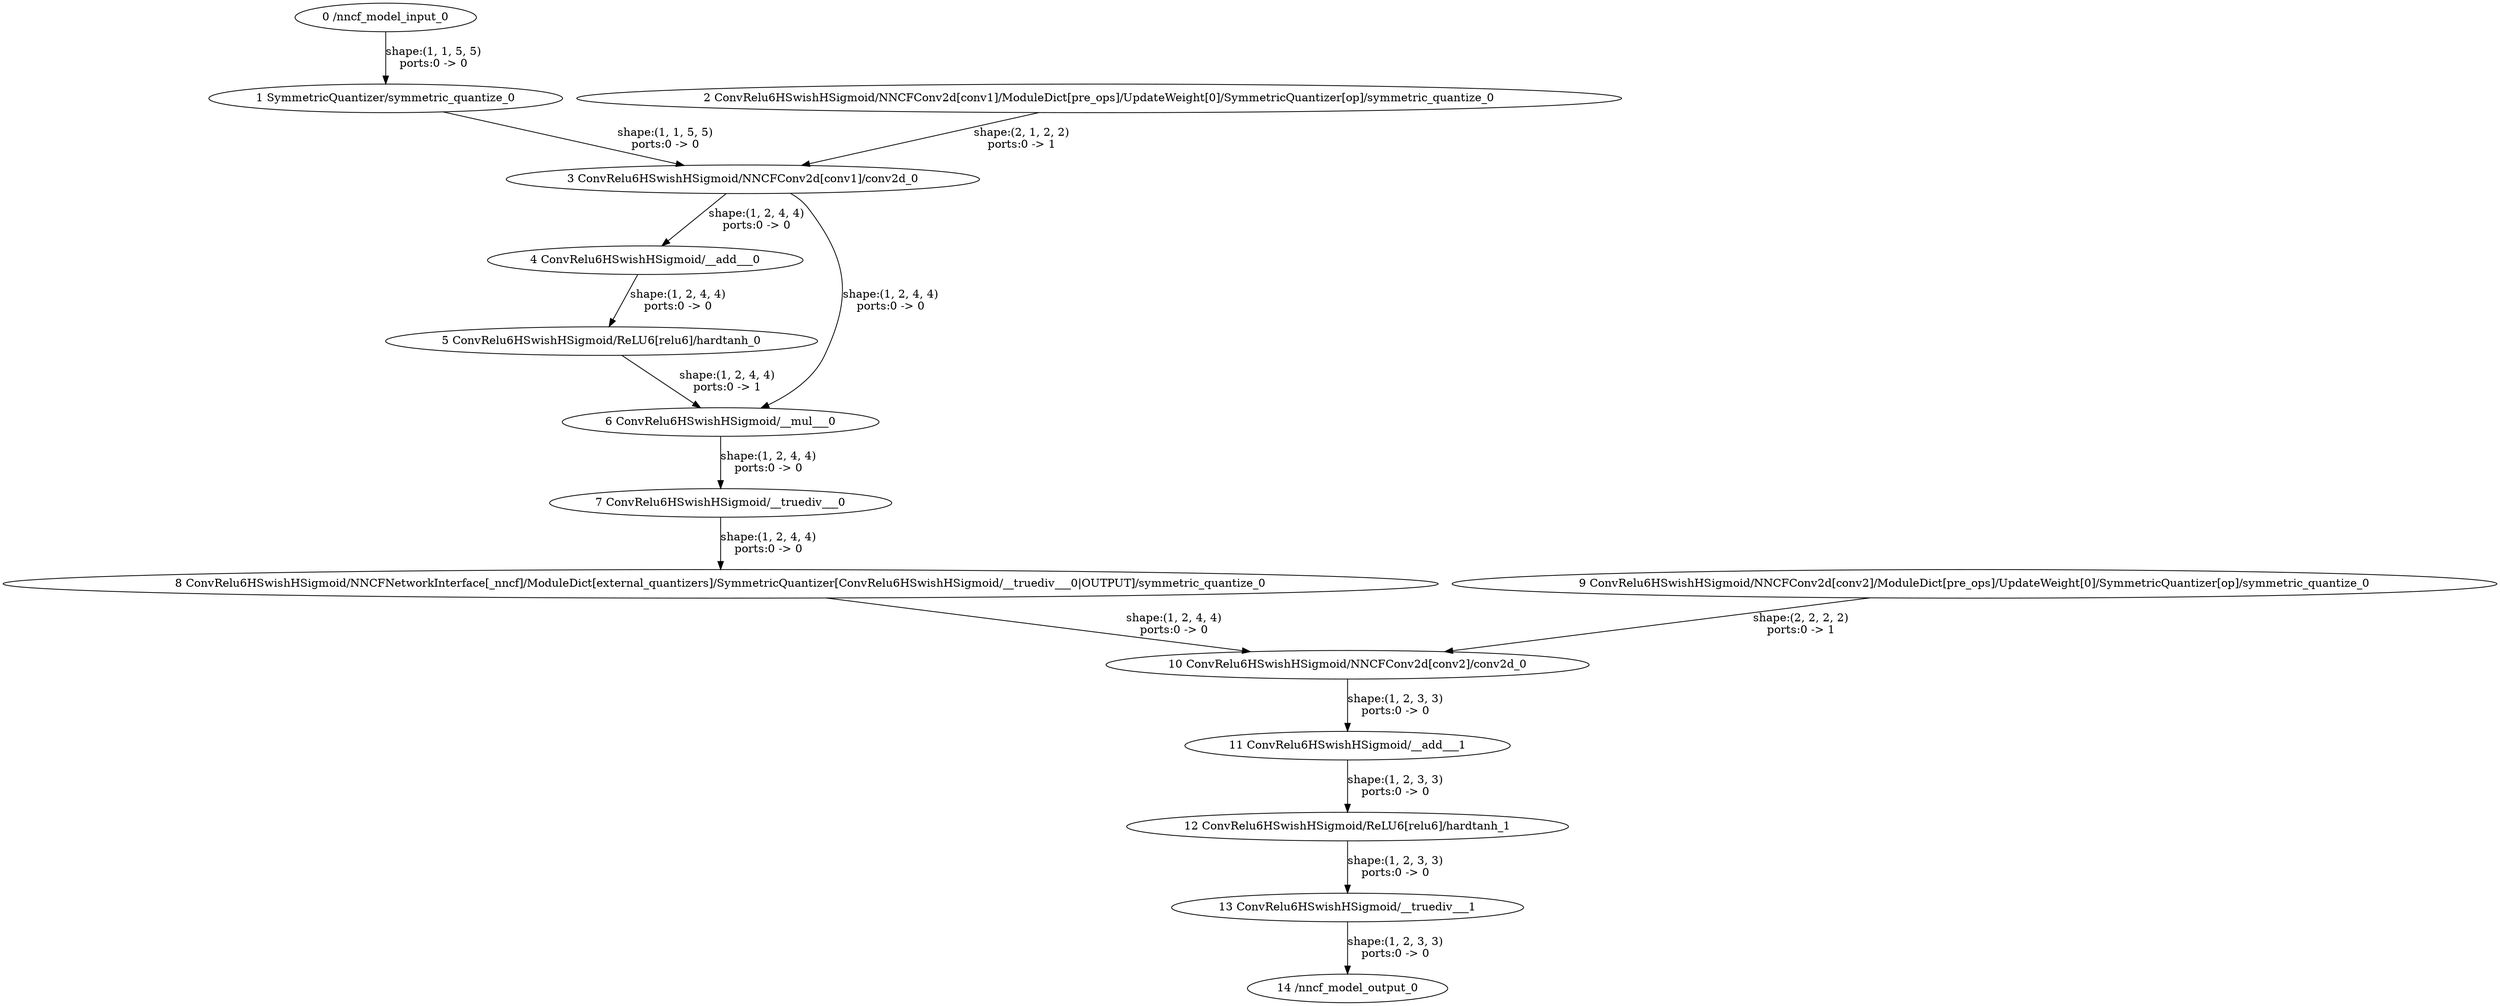 strict digraph  {
"0 /nncf_model_input_0" [id=0, type=nncf_model_input];
"1 SymmetricQuantizer/symmetric_quantize_0" [id=1, type=symmetric_quantize];
"2 ConvRelu6HSwishHSigmoid/NNCFConv2d[conv1]/ModuleDict[pre_ops]/UpdateWeight[0]/SymmetricQuantizer[op]/symmetric_quantize_0" [id=2, type=symmetric_quantize];
"3 ConvRelu6HSwishHSigmoid/NNCFConv2d[conv1]/conv2d_0" [id=3, type=conv2d];
"4 ConvRelu6HSwishHSigmoid/__add___0" [id=4, type=__add__];
"5 ConvRelu6HSwishHSigmoid/ReLU6[relu6]/hardtanh_0" [id=5, type=hardtanh];
"6 ConvRelu6HSwishHSigmoid/__mul___0" [id=6, type=__mul__];
"7 ConvRelu6HSwishHSigmoid/__truediv___0" [id=7, type=__truediv__];
"8 ConvRelu6HSwishHSigmoid/NNCFNetworkInterface[_nncf]/ModuleDict[external_quantizers]/SymmetricQuantizer[ConvRelu6HSwishHSigmoid/__truediv___0|OUTPUT]/symmetric_quantize_0" [id=8, type=symmetric_quantize];
"9 ConvRelu6HSwishHSigmoid/NNCFConv2d[conv2]/ModuleDict[pre_ops]/UpdateWeight[0]/SymmetricQuantizer[op]/symmetric_quantize_0" [id=9, type=symmetric_quantize];
"10 ConvRelu6HSwishHSigmoid/NNCFConv2d[conv2]/conv2d_0" [id=10, type=conv2d];
"11 ConvRelu6HSwishHSigmoid/__add___1" [id=11, type=__add__];
"12 ConvRelu6HSwishHSigmoid/ReLU6[relu6]/hardtanh_1" [id=12, type=hardtanh];
"13 ConvRelu6HSwishHSigmoid/__truediv___1" [id=13, type=__truediv__];
"14 /nncf_model_output_0" [id=14, type=nncf_model_output];
"0 /nncf_model_input_0" -> "1 SymmetricQuantizer/symmetric_quantize_0"  [label="shape:(1, 1, 5, 5)\nports:0 -> 0", style=solid];
"1 SymmetricQuantizer/symmetric_quantize_0" -> "3 ConvRelu6HSwishHSigmoid/NNCFConv2d[conv1]/conv2d_0"  [label="shape:(1, 1, 5, 5)\nports:0 -> 0", style=solid];
"2 ConvRelu6HSwishHSigmoid/NNCFConv2d[conv1]/ModuleDict[pre_ops]/UpdateWeight[0]/SymmetricQuantizer[op]/symmetric_quantize_0" -> "3 ConvRelu6HSwishHSigmoid/NNCFConv2d[conv1]/conv2d_0"  [label="shape:(2, 1, 2, 2)\nports:0 -> 1", style=solid];
"3 ConvRelu6HSwishHSigmoid/NNCFConv2d[conv1]/conv2d_0" -> "4 ConvRelu6HSwishHSigmoid/__add___0"  [label="shape:(1, 2, 4, 4)\nports:0 -> 0", style=solid];
"3 ConvRelu6HSwishHSigmoid/NNCFConv2d[conv1]/conv2d_0" -> "6 ConvRelu6HSwishHSigmoid/__mul___0"  [label="shape:(1, 2, 4, 4)\nports:0 -> 0", style=solid];
"4 ConvRelu6HSwishHSigmoid/__add___0" -> "5 ConvRelu6HSwishHSigmoid/ReLU6[relu6]/hardtanh_0"  [label="shape:(1, 2, 4, 4)\nports:0 -> 0", style=solid];
"5 ConvRelu6HSwishHSigmoid/ReLU6[relu6]/hardtanh_0" -> "6 ConvRelu6HSwishHSigmoid/__mul___0"  [label="shape:(1, 2, 4, 4)\nports:0 -> 1", style=solid];
"6 ConvRelu6HSwishHSigmoid/__mul___0" -> "7 ConvRelu6HSwishHSigmoid/__truediv___0"  [label="shape:(1, 2, 4, 4)\nports:0 -> 0", style=solid];
"7 ConvRelu6HSwishHSigmoid/__truediv___0" -> "8 ConvRelu6HSwishHSigmoid/NNCFNetworkInterface[_nncf]/ModuleDict[external_quantizers]/SymmetricQuantizer[ConvRelu6HSwishHSigmoid/__truediv___0|OUTPUT]/symmetric_quantize_0"  [label="shape:(1, 2, 4, 4)\nports:0 -> 0", style=solid];
"8 ConvRelu6HSwishHSigmoid/NNCFNetworkInterface[_nncf]/ModuleDict[external_quantizers]/SymmetricQuantizer[ConvRelu6HSwishHSigmoid/__truediv___0|OUTPUT]/symmetric_quantize_0" -> "10 ConvRelu6HSwishHSigmoid/NNCFConv2d[conv2]/conv2d_0"  [label="shape:(1, 2, 4, 4)\nports:0 -> 0", style=solid];
"9 ConvRelu6HSwishHSigmoid/NNCFConv2d[conv2]/ModuleDict[pre_ops]/UpdateWeight[0]/SymmetricQuantizer[op]/symmetric_quantize_0" -> "10 ConvRelu6HSwishHSigmoid/NNCFConv2d[conv2]/conv2d_0"  [label="shape:(2, 2, 2, 2)\nports:0 -> 1", style=solid];
"10 ConvRelu6HSwishHSigmoid/NNCFConv2d[conv2]/conv2d_0" -> "11 ConvRelu6HSwishHSigmoid/__add___1"  [label="shape:(1, 2, 3, 3)\nports:0 -> 0", style=solid];
"11 ConvRelu6HSwishHSigmoid/__add___1" -> "12 ConvRelu6HSwishHSigmoid/ReLU6[relu6]/hardtanh_1"  [label="shape:(1, 2, 3, 3)\nports:0 -> 0", style=solid];
"12 ConvRelu6HSwishHSigmoid/ReLU6[relu6]/hardtanh_1" -> "13 ConvRelu6HSwishHSigmoid/__truediv___1"  [label="shape:(1, 2, 3, 3)\nports:0 -> 0", style=solid];
"13 ConvRelu6HSwishHSigmoid/__truediv___1" -> "14 /nncf_model_output_0"  [label="shape:(1, 2, 3, 3)\nports:0 -> 0", style=solid];
}
